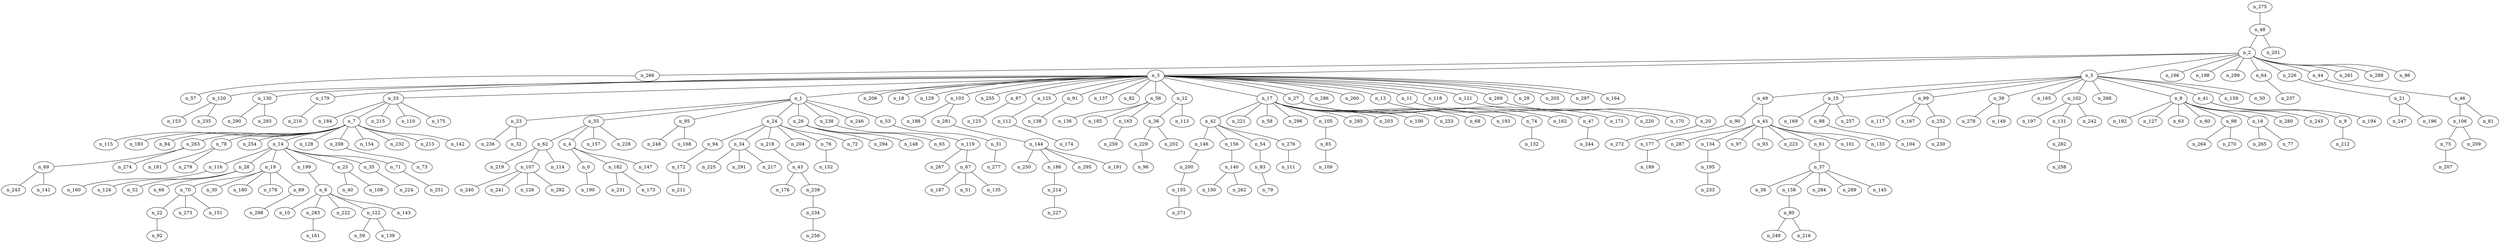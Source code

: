 graph grafoDorogovtsevMendes_300_Prim  {
n_275;
n_48;
n_2;
n_266;
n_3;
n_120;
n_130;
n_179;
n_210;
n_153;
n_33;
n_1;
n_23;
n_206;
n_57;
n_5;
n_49;
n_90;
n_15;
n_18;
n_129;
n_236;
n_166;
n_169;
n_103;
n_188;
n_281;
n_144;
n_250;
n_255;
n_87;
n_125;
n_184;
n_91;
n_88;
n_7;
n_115;
n_183;
n_84;
n_263;
n_78;
n_181;
n_279;
n_55;
n_62;
n_219;
n_107;
n_4;
n_0;
n_182;
n_231;
n_157;
n_137;
n_198;
n_82;
n_173;
n_290;
n_56;
n_136;
n_112;
n_95;
n_24;
n_94;
n_172;
n_34;
n_225;
n_218;
n_43;
n_176;
n_204;
n_291;
n_185;
n_299;
n_235;
n_64;
n_237;
n_12;
n_99;
n_211;
n_69;
n_243;
n_274;
n_17;
n_42;
n_146;
n_200;
n_221;
n_58;
n_155;
n_296;
n_105;
n_156;
n_248;
n_26;
n_294;
n_148;
n_254;
n_39;
n_278;
n_238;
n_119;
n_267;
n_14;
n_116;
n_28;
n_19;
n_70;
n_30;
n_124;
n_180;
n_199;
n_6;
n_10;
n_283;
n_161;
n_222;
n_65;
n_165;
n_128;
n_140;
n_208;
n_73;
n_178;
n_190;
n_32;
n_85;
n_109;
n_201;
n_239;
n_234;
n_36;
n_229;
n_96;
n_138;
n_177;
n_122;
n_27;
n_74;
n_162;
n_47;
n_132;
n_52;
n_149;
n_286;
n_102;
n_197;
n_160;
n_268;
n_8;
n_192;
n_127;
n_63;
n_60;
n_98;
n_264;
n_189;
n_16;
n_265;
n_22;
n_92;
n_117;
n_285;
n_104;
n_113;
n_186;
n_214;
n_227;
n_143;
n_54;
n_147;
n_276;
n_41;
n_9;
n_194;
n_212;
n_66;
n_67;
n_187;
n_51;
n_260;
n_76;
n_152;
n_202;
n_59;
n_141;
n_25;
n_40;
n_226;
n_21;
n_247;
n_240;
n_89;
n_298;
n_167;
n_203;
n_246;
n_270;
n_13;
n_150;
n_271;
n_154;
n_45;
n_287;
n_134;
n_97;
n_93;
n_195;
n_233;
n_223;
n_61;
n_101;
n_37;
n_38;
n_158;
n_80;
n_249;
n_216;
n_284;
n_289;
n_256;
n_35;
n_159;
n_11;
n_220;
n_118;
n_123;
n_224;
n_244;
n_121;
n_170;
n_269;
n_20;
n_272;
n_100;
n_232;
n_29;
n_83;
n_79;
n_145;
n_135;
n_111;
n_139;
n_44;
n_46;
n_106;
n_75;
n_209;
n_215;
n_273;
n_213;
n_280;
n_257;
n_174;
n_253;
n_68;
n_71;
n_251;
n_293;
n_196;
n_171;
n_261;
n_241;
n_133;
n_205;
n_151;
n_72;
n_81;
n_252;
n_230;
n_142;
n_108;
n_297;
n_53;
n_31;
n_193;
n_262;
n_77;
n_217;
n_228;
n_288;
n_131;
n_282;
n_258;
n_168;
n_110;
n_126;
n_86;
n_50;
n_295;
n_242;
n_191;
n_114;
n_175;
n_245;
n_292;
n_277;
n_163;
n_259;
n_207;
n_164;
n_275 -- n_48;
n_48 -- n_2;
n_2 -- n_266;
n_2 -- n_3;
n_3 -- n_120;
n_3 -- n_130;
n_3 -- n_179;
n_179 -- n_210;
n_120 -- n_153;
n_3 -- n_33;
n_3 -- n_1;
n_1 -- n_23;
n_3 -- n_206;
n_266 -- n_57;
n_2 -- n_5;
n_5 -- n_49;
n_49 -- n_90;
n_5 -- n_15;
n_3 -- n_18;
n_3 -- n_129;
n_23 -- n_236;
n_2 -- n_166;
n_15 -- n_169;
n_3 -- n_103;
n_103 -- n_188;
n_103 -- n_281;
n_281 -- n_144;
n_144 -- n_250;
n_3 -- n_255;
n_3 -- n_87;
n_3 -- n_125;
n_33 -- n_184;
n_3 -- n_91;
n_15 -- n_88;
n_33 -- n_7;
n_7 -- n_115;
n_7 -- n_183;
n_7 -- n_84;
n_7 -- n_263;
n_7 -- n_78;
n_78 -- n_181;
n_78 -- n_279;
n_1 -- n_55;
n_55 -- n_62;
n_62 -- n_219;
n_62 -- n_107;
n_55 -- n_4;
n_4 -- n_0;
n_4 -- n_182;
n_182 -- n_231;
n_55 -- n_157;
n_3 -- n_137;
n_2 -- n_198;
n_3 -- n_82;
n_182 -- n_173;
n_130 -- n_290;
n_3 -- n_56;
n_56 -- n_136;
n_125 -- n_112;
n_1 -- n_95;
n_1 -- n_24;
n_24 -- n_94;
n_94 -- n_172;
n_24 -- n_34;
n_34 -- n_225;
n_24 -- n_218;
n_218 -- n_43;
n_43 -- n_176;
n_24 -- n_204;
n_34 -- n_291;
n_56 -- n_185;
n_2 -- n_299;
n_120 -- n_235;
n_2 -- n_64;
n_64 -- n_237;
n_3 -- n_12;
n_5 -- n_99;
n_172 -- n_211;
n_263 -- n_69;
n_69 -- n_243;
n_263 -- n_274;
n_3 -- n_17;
n_17 -- n_42;
n_42 -- n_146;
n_146 -- n_200;
n_17 -- n_221;
n_17 -- n_58;
n_200 -- n_155;
n_17 -- n_296;
n_17 -- n_105;
n_42 -- n_156;
n_95 -- n_248;
n_1 -- n_26;
n_26 -- n_294;
n_26 -- n_148;
n_7 -- n_254;
n_5 -- n_39;
n_39 -- n_278;
n_1 -- n_238;
n_238 -- n_119;
n_119 -- n_267;
n_7 -- n_14;
n_14 -- n_116;
n_14 -- n_28;
n_14 -- n_19;
n_19 -- n_70;
n_19 -- n_30;
n_28 -- n_124;
n_19 -- n_180;
n_14 -- n_199;
n_199 -- n_6;
n_6 -- n_10;
n_6 -- n_283;
n_283 -- n_161;
n_6 -- n_222;
n_26 -- n_65;
n_5 -- n_165;
n_7 -- n_128;
n_156 -- n_140;
n_7 -- n_208;
n_208 -- n_73;
n_19 -- n_178;
n_0 -- n_190;
n_23 -- n_32;
n_105 -- n_85;
n_85 -- n_109;
n_48 -- n_201;
n_43 -- n_239;
n_239 -- n_234;
n_12 -- n_36;
n_36 -- n_229;
n_229 -- n_96;
n_91 -- n_138;
n_90 -- n_177;
n_6 -- n_122;
n_3 -- n_27;
n_27 -- n_74;
n_27 -- n_162;
n_27 -- n_47;
n_74 -- n_132;
n_28 -- n_52;
n_39 -- n_149;
n_3 -- n_286;
n_5 -- n_102;
n_102 -- n_197;
n_116 -- n_160;
n_5 -- n_268;
n_5 -- n_8;
n_8 -- n_192;
n_8 -- n_127;
n_8 -- n_63;
n_8 -- n_60;
n_8 -- n_98;
n_98 -- n_264;
n_177 -- n_189;
n_8 -- n_16;
n_16 -- n_265;
n_70 -- n_22;
n_22 -- n_92;
n_99 -- n_117;
n_17 -- n_285;
n_88 -- n_104;
n_12 -- n_113;
n_144 -- n_186;
n_186 -- n_214;
n_214 -- n_227;
n_6 -- n_143;
n_42 -- n_54;
n_4 -- n_147;
n_42 -- n_276;
n_5 -- n_41;
n_41 -- n_9;
n_41 -- n_194;
n_9 -- n_212;
n_28 -- n_66;
n_119 -- n_67;
n_67 -- n_187;
n_67 -- n_51;
n_3 -- n_260;
n_24 -- n_76;
n_76 -- n_152;
n_36 -- n_202;
n_122 -- n_59;
n_69 -- n_141;
n_14 -- n_25;
n_25 -- n_40;
n_2 -- n_226;
n_226 -- n_21;
n_21 -- n_247;
n_107 -- n_240;
n_19 -- n_89;
n_89 -- n_298;
n_99 -- n_167;
n_17 -- n_203;
n_1 -- n_246;
n_98 -- n_270;
n_3 -- n_13;
n_140 -- n_150;
n_155 -- n_271;
n_7 -- n_154;
n_49 -- n_45;
n_45 -- n_287;
n_45 -- n_134;
n_45 -- n_97;
n_45 -- n_93;
n_134 -- n_195;
n_195 -- n_233;
n_45 -- n_223;
n_45 -- n_61;
n_45 -- n_101;
n_61 -- n_37;
n_37 -- n_38;
n_37 -- n_158;
n_158 -- n_80;
n_80 -- n_249;
n_80 -- n_216;
n_37 -- n_284;
n_37 -- n_289;
n_234 -- n_256;
n_14 -- n_35;
n_5 -- n_159;
n_3 -- n_11;
n_11 -- n_220;
n_3 -- n_118;
n_87 -- n_123;
n_35 -- n_224;
n_47 -- n_244;
n_3 -- n_121;
n_121 -- n_170;
n_3 -- n_269;
n_269 -- n_20;
n_20 -- n_272;
n_17 -- n_100;
n_7 -- n_232;
n_3 -- n_29;
n_54 -- n_83;
n_83 -- n_79;
n_37 -- n_145;
n_67 -- n_135;
n_276 -- n_111;
n_122 -- n_139;
n_2 -- n_44;
n_44 -- n_46;
n_46 -- n_106;
n_106 -- n_75;
n_106 -- n_209;
n_33 -- n_215;
n_70 -- n_273;
n_7 -- n_213;
n_8 -- n_280;
n_15 -- n_257;
n_112 -- n_174;
n_17 -- n_253;
n_17 -- n_68;
n_14 -- n_71;
n_71 -- n_251;
n_130 -- n_293;
n_21 -- n_196;
n_13 -- n_171;
n_2 -- n_261;
n_107 -- n_241;
n_45 -- n_133;
n_3 -- n_205;
n_70 -- n_151;
n_24 -- n_72;
n_46 -- n_81;
n_99 -- n_252;
n_252 -- n_230;
n_7 -- n_142;
n_25 -- n_108;
n_3 -- n_297;
n_1 -- n_53;
n_53 -- n_31;
n_17 -- n_193;
n_140 -- n_262;
n_16 -- n_77;
n_34 -- n_217;
n_55 -- n_228;
n_2 -- n_288;
n_102 -- n_131;
n_131 -- n_282;
n_282 -- n_258;
n_95 -- n_168;
n_33 -- n_110;
n_107 -- n_126;
n_2 -- n_86;
n_5 -- n_50;
n_144 -- n_295;
n_102 -- n_242;
n_144 -- n_191;
n_62 -- n_114;
n_33 -- n_175;
n_8 -- n_245;
n_107 -- n_292;
n_31 -- n_277;
n_56 -- n_163;
n_163 -- n_259;
n_75 -- n_207;
n_3 -- n_164;
}